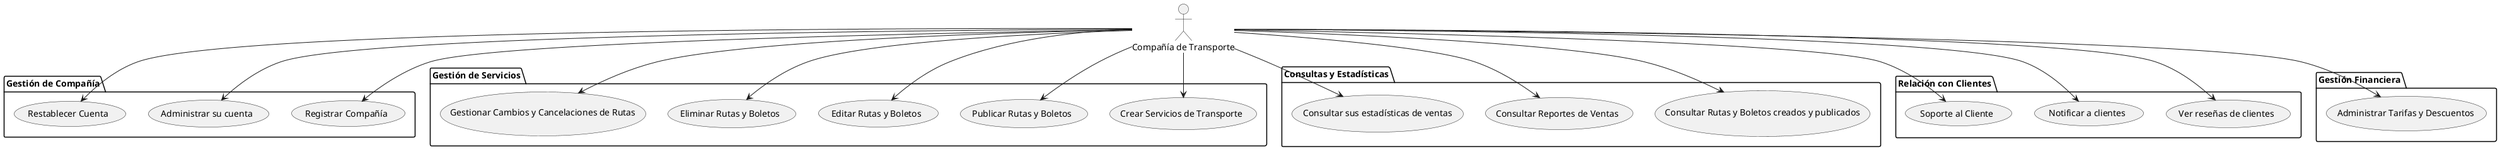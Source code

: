 @startuml Company
    actor "Compañía de Transporte" as Company

    package "Gestión de Compañía" {
        usecase "Registrar Compañía" as UC1
        usecase "Administrar su cuenta" as UC2
        usecase "Restablecer Cuenta" as UC15
    }

    package "Gestión de Servicios" {
        usecase "Crear Servicios de Transporte" as UC3
        usecase "Publicar Rutas y Boletos" as UC4
        usecase "Editar Rutas y Boletos" as UC5
        usecase "Eliminar Rutas y Boletos" as UC7
        usecase "Gestionar Cambios y Cancelaciones de Rutas" as UC13
    }

    package "Consultas y Estadísticas" {
        usecase "Consultar Rutas y Boletos creados y publicados" as UC6
        usecase "Consultar Reportes de Ventas" as UC8
        usecase "Consultar sus estadísticas de ventas" as UC10
    }

    package "Relación con Clientes" {
        usecase "Ver reseñas de clientes" as UC11
        usecase "Notificar a clientes" as UC12
        usecase "Soporte al Cliente" as UC14
    }

    package "Gestión Financiera" {
        usecase "Administrar Tarifas y Descuentos" as UC9
    }

    Company --> UC1
    Company --> UC2
    Company --> UC3
    Company --> UC4
    Company --> UC5
    Company --> UC6
    Company --> UC7
    Company --> UC8
    Company --> UC9
    Company --> UC10
    Company --> UC11
    Company --> UC12
    Company --> UC13
    Company --> UC14
    Company --> UC15
@enduml
